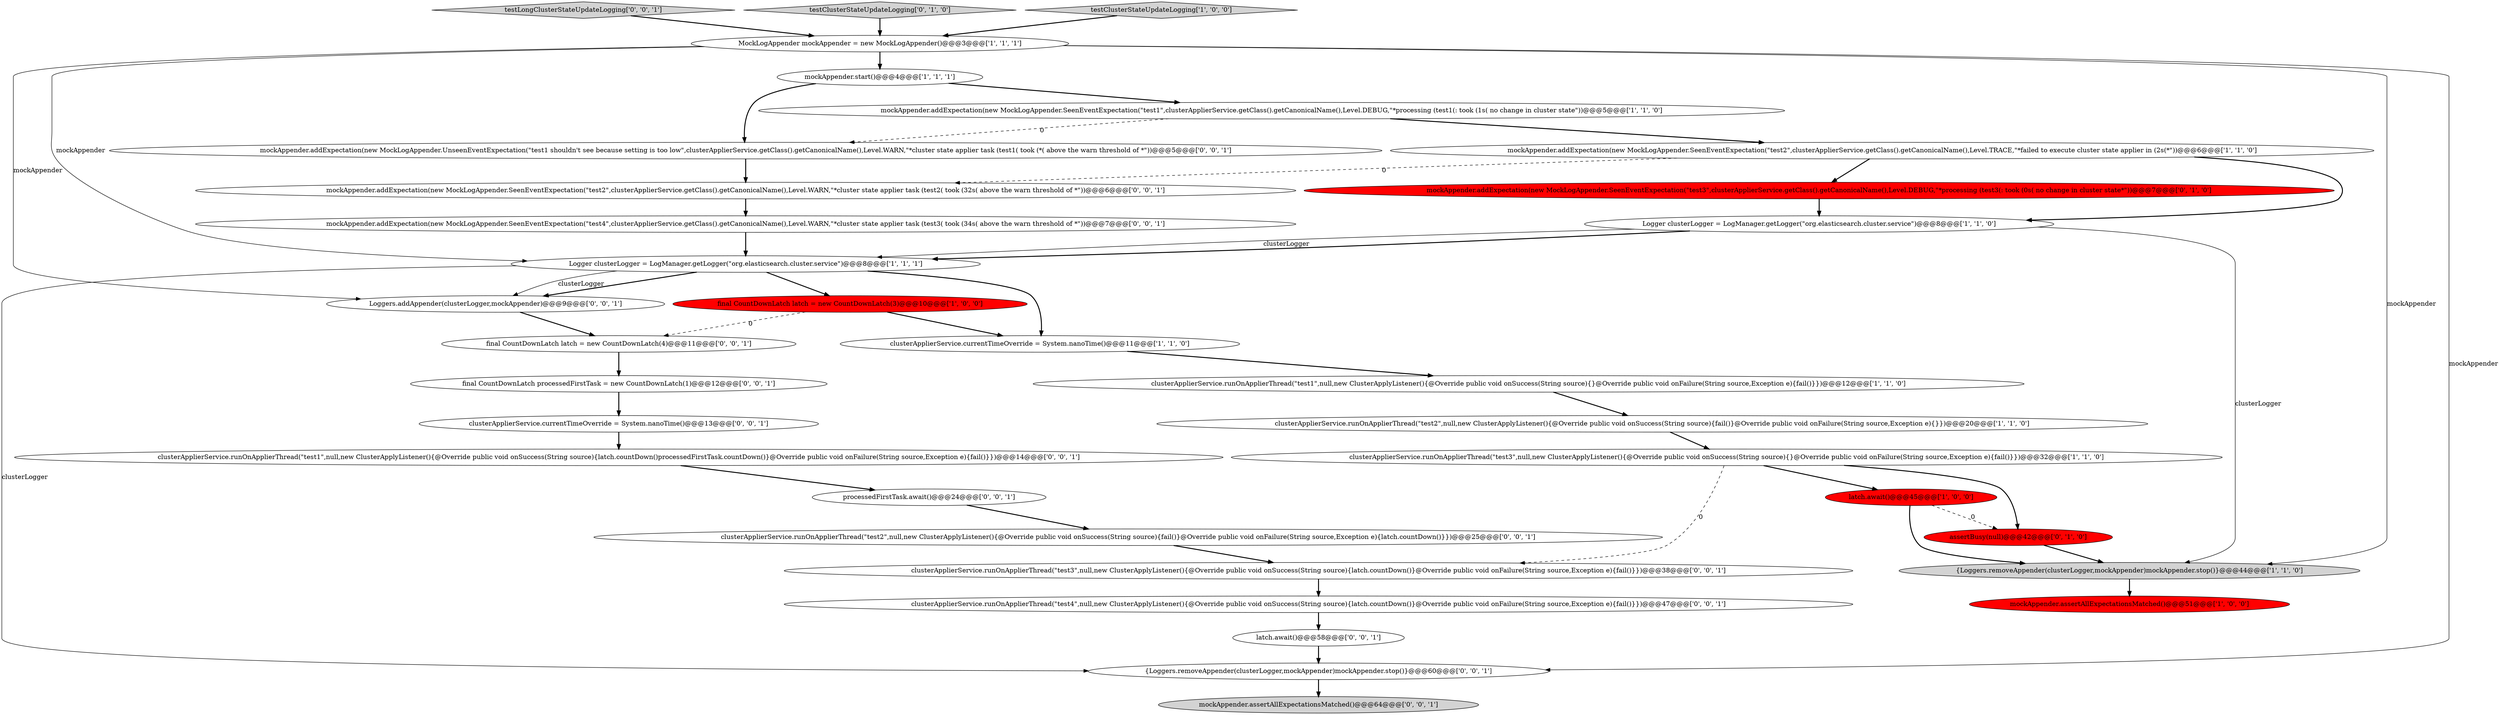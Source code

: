 digraph {
5 [style = filled, label = "latch.await()@@@45@@@['1', '0', '0']", fillcolor = red, shape = ellipse image = "AAA1AAABBB1BBB"];
23 [style = filled, label = "processedFirstTask.await()@@@24@@@['0', '0', '1']", fillcolor = white, shape = ellipse image = "AAA0AAABBB3BBB"];
18 [style = filled, label = "clusterApplierService.runOnApplierThread(\"test3\",null,new ClusterApplyListener(){@Override public void onSuccess(String source){latch.countDown()}@Override public void onFailure(String source,Exception e){fail()}})@@@38@@@['0', '0', '1']", fillcolor = white, shape = ellipse image = "AAA0AAABBB3BBB"];
20 [style = filled, label = "final CountDownLatch processedFirstTask = new CountDownLatch(1)@@@12@@@['0', '0', '1']", fillcolor = white, shape = ellipse image = "AAA0AAABBB3BBB"];
15 [style = filled, label = "assertBusy(null)@@@42@@@['0', '1', '0']", fillcolor = red, shape = ellipse image = "AAA1AAABBB2BBB"];
8 [style = filled, label = "{Loggers.removeAppender(clusterLogger,mockAppender)mockAppender.stop()}@@@44@@@['1', '1', '0']", fillcolor = lightgray, shape = ellipse image = "AAA0AAABBB1BBB"];
19 [style = filled, label = "mockAppender.addExpectation(new MockLogAppender.SeenEventExpectation(\"test2\",clusterApplierService.getClass().getCanonicalName(),Level.WARN,\"*cluster state applier task (test2( took (32s( above the warn threshold of *\"))@@@6@@@['0', '0', '1']", fillcolor = white, shape = ellipse image = "AAA0AAABBB3BBB"];
21 [style = filled, label = "final CountDownLatch latch = new CountDownLatch(4)@@@11@@@['0', '0', '1']", fillcolor = white, shape = ellipse image = "AAA0AAABBB3BBB"];
3 [style = filled, label = "mockAppender.addExpectation(new MockLogAppender.SeenEventExpectation(\"test2\",clusterApplierService.getClass().getCanonicalName(),Level.TRACE,\"*failed to execute cluster state applier in (2s(*\"))@@@6@@@['1', '1', '0']", fillcolor = white, shape = ellipse image = "AAA0AAABBB1BBB"];
7 [style = filled, label = "final CountDownLatch latch = new CountDownLatch(3)@@@10@@@['1', '0', '0']", fillcolor = red, shape = ellipse image = "AAA1AAABBB1BBB"];
22 [style = filled, label = "testLongClusterStateUpdateLogging['0', '0', '1']", fillcolor = lightgray, shape = diamond image = "AAA0AAABBB3BBB"];
28 [style = filled, label = "clusterApplierService.runOnApplierThread(\"test1\",null,new ClusterApplyListener(){@Override public void onSuccess(String source){latch.countDown()processedFirstTask.countDown()}@Override public void onFailure(String source,Exception e){fail()}})@@@14@@@['0', '0', '1']", fillcolor = white, shape = ellipse image = "AAA0AAABBB3BBB"];
10 [style = filled, label = "clusterApplierService.runOnApplierThread(\"test1\",null,new ClusterApplyListener(){@Override public void onSuccess(String source){}@Override public void onFailure(String source,Exception e){fail()}})@@@12@@@['1', '1', '0']", fillcolor = white, shape = ellipse image = "AAA0AAABBB1BBB"];
6 [style = filled, label = "mockAppender.assertAllExpectationsMatched()@@@51@@@['1', '0', '0']", fillcolor = red, shape = ellipse image = "AAA1AAABBB1BBB"];
1 [style = filled, label = "Logger clusterLogger = LogManager.getLogger(\"org.elasticsearch.cluster.service\")@@@8@@@['1', '1', '0']", fillcolor = white, shape = ellipse image = "AAA0AAABBB1BBB"];
31 [style = filled, label = "clusterApplierService.runOnApplierThread(\"test2\",null,new ClusterApplyListener(){@Override public void onSuccess(String source){fail()}@Override public void onFailure(String source,Exception e){latch.countDown()}})@@@25@@@['0', '0', '1']", fillcolor = white, shape = ellipse image = "AAA0AAABBB3BBB"];
0 [style = filled, label = "clusterApplierService.currentTimeOverride = System.nanoTime()@@@11@@@['1', '1', '0']", fillcolor = white, shape = ellipse image = "AAA0AAABBB1BBB"];
9 [style = filled, label = "Logger clusterLogger = LogManager.getLogger(\"org.elasticsearch.cluster.service\")@@@8@@@['1', '1', '1']", fillcolor = white, shape = ellipse image = "AAA0AAABBB1BBB"];
14 [style = filled, label = "mockAppender.addExpectation(new MockLogAppender.SeenEventExpectation(\"test1\",clusterApplierService.getClass().getCanonicalName(),Level.DEBUG,\"*processing (test1(: took (1s( no change in cluster state\"))@@@5@@@['1', '1', '0']", fillcolor = white, shape = ellipse image = "AAA0AAABBB1BBB"];
30 [style = filled, label = "latch.await()@@@58@@@['0', '0', '1']", fillcolor = white, shape = ellipse image = "AAA0AAABBB3BBB"];
32 [style = filled, label = "{Loggers.removeAppender(clusterLogger,mockAppender)mockAppender.stop()}@@@60@@@['0', '0', '1']", fillcolor = white, shape = ellipse image = "AAA0AAABBB3BBB"];
4 [style = filled, label = "mockAppender.start()@@@4@@@['1', '1', '1']", fillcolor = white, shape = ellipse image = "AAA0AAABBB1BBB"];
12 [style = filled, label = "clusterApplierService.runOnApplierThread(\"test3\",null,new ClusterApplyListener(){@Override public void onSuccess(String source){}@Override public void onFailure(String source,Exception e){fail()}})@@@32@@@['1', '1', '0']", fillcolor = white, shape = ellipse image = "AAA0AAABBB1BBB"];
16 [style = filled, label = "testClusterStateUpdateLogging['0', '1', '0']", fillcolor = lightgray, shape = diamond image = "AAA0AAABBB2BBB"];
25 [style = filled, label = "clusterApplierService.currentTimeOverride = System.nanoTime()@@@13@@@['0', '0', '1']", fillcolor = white, shape = ellipse image = "AAA0AAABBB3BBB"];
11 [style = filled, label = "MockLogAppender mockAppender = new MockLogAppender()@@@3@@@['1', '1', '1']", fillcolor = white, shape = ellipse image = "AAA0AAABBB1BBB"];
24 [style = filled, label = "mockAppender.addExpectation(new MockLogAppender.UnseenEventExpectation(\"test1 shouldn't see because setting is too low\",clusterApplierService.getClass().getCanonicalName(),Level.WARN,\"*cluster state applier task (test1( took (*( above the warn threshold of *\"))@@@5@@@['0', '0', '1']", fillcolor = white, shape = ellipse image = "AAA0AAABBB3BBB"];
33 [style = filled, label = "Loggers.addAppender(clusterLogger,mockAppender)@@@9@@@['0', '0', '1']", fillcolor = white, shape = ellipse image = "AAA0AAABBB3BBB"];
27 [style = filled, label = "mockAppender.assertAllExpectationsMatched()@@@64@@@['0', '0', '1']", fillcolor = lightgray, shape = ellipse image = "AAA0AAABBB3BBB"];
2 [style = filled, label = "testClusterStateUpdateLogging['1', '0', '0']", fillcolor = lightgray, shape = diamond image = "AAA0AAABBB1BBB"];
13 [style = filled, label = "clusterApplierService.runOnApplierThread(\"test2\",null,new ClusterApplyListener(){@Override public void onSuccess(String source){fail()}@Override public void onFailure(String source,Exception e){}})@@@20@@@['1', '1', '0']", fillcolor = white, shape = ellipse image = "AAA0AAABBB1BBB"];
17 [style = filled, label = "mockAppender.addExpectation(new MockLogAppender.SeenEventExpectation(\"test3\",clusterApplierService.getClass().getCanonicalName(),Level.DEBUG,\"*processing (test3(: took (0s( no change in cluster state*\"))@@@7@@@['0', '1', '0']", fillcolor = red, shape = ellipse image = "AAA1AAABBB2BBB"];
29 [style = filled, label = "clusterApplierService.runOnApplierThread(\"test4\",null,new ClusterApplyListener(){@Override public void onSuccess(String source){latch.countDown()}@Override public void onFailure(String source,Exception e){fail()}})@@@47@@@['0', '0', '1']", fillcolor = white, shape = ellipse image = "AAA0AAABBB3BBB"];
26 [style = filled, label = "mockAppender.addExpectation(new MockLogAppender.SeenEventExpectation(\"test4\",clusterApplierService.getClass().getCanonicalName(),Level.WARN,\"*cluster state applier task (test3( took (34s( above the warn threshold of *\"))@@@7@@@['0', '0', '1']", fillcolor = white, shape = ellipse image = "AAA0AAABBB3BBB"];
23->31 [style = bold, label=""];
14->3 [style = bold, label=""];
14->24 [style = dashed, label="0"];
5->8 [style = bold, label=""];
11->8 [style = solid, label="mockAppender"];
4->14 [style = bold, label=""];
25->28 [style = bold, label=""];
7->21 [style = dashed, label="0"];
4->24 [style = bold, label=""];
16->11 [style = bold, label=""];
24->19 [style = bold, label=""];
12->5 [style = bold, label=""];
17->1 [style = bold, label=""];
3->1 [style = bold, label=""];
9->0 [style = bold, label=""];
29->30 [style = bold, label=""];
9->33 [style = bold, label=""];
11->4 [style = bold, label=""];
11->9 [style = solid, label="mockAppender"];
12->15 [style = bold, label=""];
26->9 [style = bold, label=""];
31->18 [style = bold, label=""];
30->32 [style = bold, label=""];
7->0 [style = bold, label=""];
8->6 [style = bold, label=""];
32->27 [style = bold, label=""];
9->7 [style = bold, label=""];
20->25 [style = bold, label=""];
1->9 [style = bold, label=""];
3->19 [style = dashed, label="0"];
18->29 [style = bold, label=""];
0->10 [style = bold, label=""];
13->12 [style = bold, label=""];
21->20 [style = bold, label=""];
10->13 [style = bold, label=""];
1->9 [style = solid, label="clusterLogger"];
28->23 [style = bold, label=""];
19->26 [style = bold, label=""];
11->32 [style = solid, label="mockAppender"];
9->32 [style = solid, label="clusterLogger"];
3->17 [style = bold, label=""];
12->18 [style = dashed, label="0"];
11->33 [style = solid, label="mockAppender"];
33->21 [style = bold, label=""];
1->8 [style = solid, label="clusterLogger"];
5->15 [style = dashed, label="0"];
9->33 [style = solid, label="clusterLogger"];
2->11 [style = bold, label=""];
15->8 [style = bold, label=""];
22->11 [style = bold, label=""];
}

